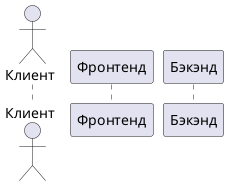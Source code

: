 @startuml Настройки 

actor "Клиент" as Client
participant "Фронтенд" as Frontend
participant "Бэкэнд" as Backend

@enduml